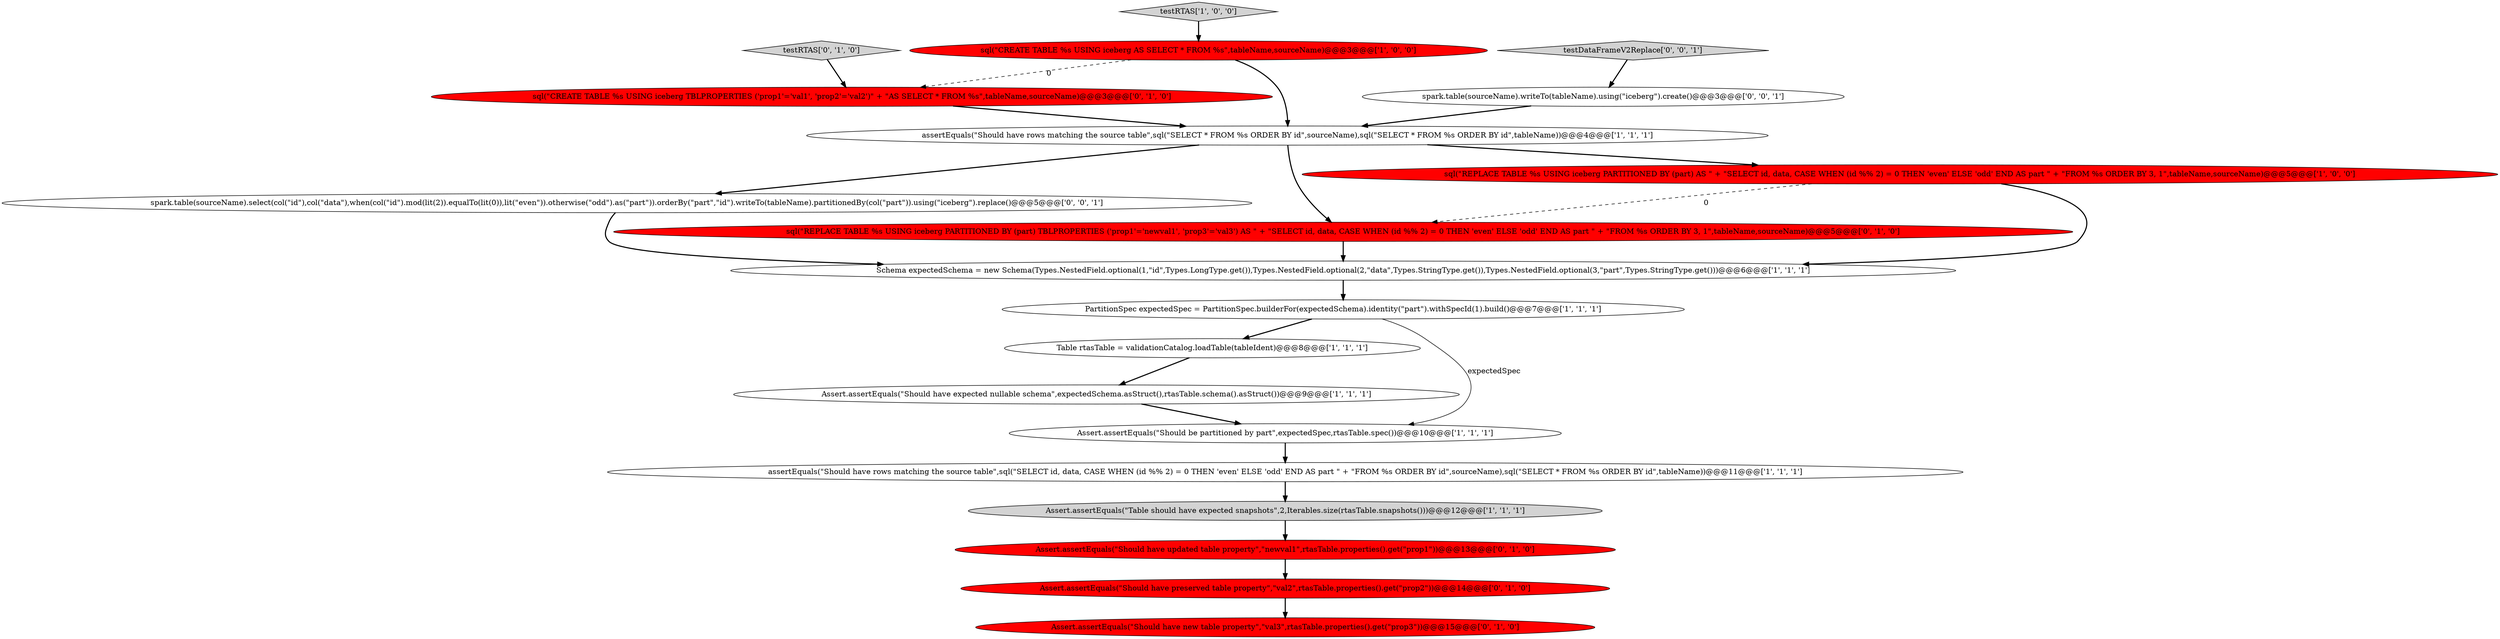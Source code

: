 digraph {
19 [style = filled, label = "spark.table(sourceName).select(col(\"id\"),col(\"data\"),when(col(\"id\").mod(lit(2)).equalTo(lit(0)),lit(\"even\")).otherwise(\"odd\").as(\"part\")).orderBy(\"part\",\"id\").writeTo(tableName).partitionedBy(col(\"part\")).using(\"iceberg\").replace()@@@5@@@['0', '0', '1']", fillcolor = white, shape = ellipse image = "AAA0AAABBB3BBB"];
7 [style = filled, label = "Schema expectedSchema = new Schema(Types.NestedField.optional(1,\"id\",Types.LongType.get()),Types.NestedField.optional(2,\"data\",Types.StringType.get()),Types.NestedField.optional(3,\"part\",Types.StringType.get()))@@@6@@@['1', '1', '1']", fillcolor = white, shape = ellipse image = "AAA0AAABBB1BBB"];
9 [style = filled, label = "assertEquals(\"Should have rows matching the source table\",sql(\"SELECT * FROM %s ORDER BY id\",sourceName),sql(\"SELECT * FROM %s ORDER BY id\",tableName))@@@4@@@['1', '1', '1']", fillcolor = white, shape = ellipse image = "AAA0AAABBB1BBB"];
13 [style = filled, label = "Assert.assertEquals(\"Should have preserved table property\",\"val2\",rtasTable.properties().get(\"prop2\"))@@@14@@@['0', '1', '0']", fillcolor = red, shape = ellipse image = "AAA1AAABBB2BBB"];
3 [style = filled, label = "Assert.assertEquals(\"Should have expected nullable schema\",expectedSchema.asStruct(),rtasTable.schema().asStruct())@@@9@@@['1', '1', '1']", fillcolor = white, shape = ellipse image = "AAA0AAABBB1BBB"];
12 [style = filled, label = "sql(\"CREATE TABLE %s USING iceberg TBLPROPERTIES ('prop1'='val1', 'prop2'='val2')\" + \"AS SELECT * FROM %s\",tableName,sourceName)@@@3@@@['0', '1', '0']", fillcolor = red, shape = ellipse image = "AAA1AAABBB2BBB"];
2 [style = filled, label = "Table rtasTable = validationCatalog.loadTable(tableIdent)@@@8@@@['1', '1', '1']", fillcolor = white, shape = ellipse image = "AAA0AAABBB1BBB"];
5 [style = filled, label = "assertEquals(\"Should have rows matching the source table\",sql(\"SELECT id, data, CASE WHEN (id %% 2) = 0 THEN 'even' ELSE 'odd' END AS part \" + \"FROM %s ORDER BY id\",sourceName),sql(\"SELECT * FROM %s ORDER BY id\",tableName))@@@11@@@['1', '1', '1']", fillcolor = white, shape = ellipse image = "AAA0AAABBB1BBB"];
18 [style = filled, label = "testDataFrameV2Replace['0', '0', '1']", fillcolor = lightgray, shape = diamond image = "AAA0AAABBB3BBB"];
15 [style = filled, label = "testRTAS['0', '1', '0']", fillcolor = lightgray, shape = diamond image = "AAA0AAABBB2BBB"];
16 [style = filled, label = "sql(\"REPLACE TABLE %s USING iceberg PARTITIONED BY (part) TBLPROPERTIES ('prop1'='newval1', 'prop3'='val3') AS \" + \"SELECT id, data, CASE WHEN (id %% 2) = 0 THEN 'even' ELSE 'odd' END AS part \" + \"FROM %s ORDER BY 3, 1\",tableName,sourceName)@@@5@@@['0', '1', '0']", fillcolor = red, shape = ellipse image = "AAA1AAABBB2BBB"];
8 [style = filled, label = "testRTAS['1', '0', '0']", fillcolor = lightgray, shape = diamond image = "AAA0AAABBB1BBB"];
6 [style = filled, label = "PartitionSpec expectedSpec = PartitionSpec.builderFor(expectedSchema).identity(\"part\").withSpecId(1).build()@@@7@@@['1', '1', '1']", fillcolor = white, shape = ellipse image = "AAA0AAABBB1BBB"];
1 [style = filled, label = "sql(\"CREATE TABLE %s USING iceberg AS SELECT * FROM %s\",tableName,sourceName)@@@3@@@['1', '0', '0']", fillcolor = red, shape = ellipse image = "AAA1AAABBB1BBB"];
4 [style = filled, label = "Assert.assertEquals(\"Should be partitioned by part\",expectedSpec,rtasTable.spec())@@@10@@@['1', '1', '1']", fillcolor = white, shape = ellipse image = "AAA0AAABBB1BBB"];
10 [style = filled, label = "sql(\"REPLACE TABLE %s USING iceberg PARTITIONED BY (part) AS \" + \"SELECT id, data, CASE WHEN (id %% 2) = 0 THEN 'even' ELSE 'odd' END AS part \" + \"FROM %s ORDER BY 3, 1\",tableName,sourceName)@@@5@@@['1', '0', '0']", fillcolor = red, shape = ellipse image = "AAA1AAABBB1BBB"];
11 [style = filled, label = "Assert.assertEquals(\"Should have new table property\",\"val3\",rtasTable.properties().get(\"prop3\"))@@@15@@@['0', '1', '0']", fillcolor = red, shape = ellipse image = "AAA1AAABBB2BBB"];
17 [style = filled, label = "spark.table(sourceName).writeTo(tableName).using(\"iceberg\").create()@@@3@@@['0', '0', '1']", fillcolor = white, shape = ellipse image = "AAA0AAABBB3BBB"];
14 [style = filled, label = "Assert.assertEquals(\"Should have updated table property\",\"newval1\",rtasTable.properties().get(\"prop1\"))@@@13@@@['0', '1', '0']", fillcolor = red, shape = ellipse image = "AAA1AAABBB2BBB"];
0 [style = filled, label = "Assert.assertEquals(\"Table should have expected snapshots\",2,Iterables.size(rtasTable.snapshots()))@@@12@@@['1', '1', '1']", fillcolor = lightgray, shape = ellipse image = "AAA0AAABBB1BBB"];
17->9 [style = bold, label=""];
2->3 [style = bold, label=""];
16->7 [style = bold, label=""];
18->17 [style = bold, label=""];
9->10 [style = bold, label=""];
12->9 [style = bold, label=""];
10->7 [style = bold, label=""];
3->4 [style = bold, label=""];
13->11 [style = bold, label=""];
9->16 [style = bold, label=""];
1->9 [style = bold, label=""];
6->4 [style = solid, label="expectedSpec"];
6->2 [style = bold, label=""];
8->1 [style = bold, label=""];
1->12 [style = dashed, label="0"];
0->14 [style = bold, label=""];
5->0 [style = bold, label=""];
7->6 [style = bold, label=""];
9->19 [style = bold, label=""];
15->12 [style = bold, label=""];
10->16 [style = dashed, label="0"];
14->13 [style = bold, label=""];
4->5 [style = bold, label=""];
19->7 [style = bold, label=""];
}
